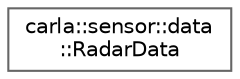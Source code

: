 digraph "类继承关系图"
{
 // INTERACTIVE_SVG=YES
 // LATEX_PDF_SIZE
  bgcolor="transparent";
  edge [fontname=Helvetica,fontsize=10,labelfontname=Helvetica,labelfontsize=10];
  node [fontname=Helvetica,fontsize=10,shape=box,height=0.2,width=0.4];
  rankdir="LR";
  Node0 [id="Node000000",label="carla::sensor::data\l::RadarData",height=0.2,width=0.4,color="grey40", fillcolor="white", style="filled",URL="$d5/d13/classcarla_1_1sensor_1_1data_1_1RadarData.html",tooltip=" "];
}
